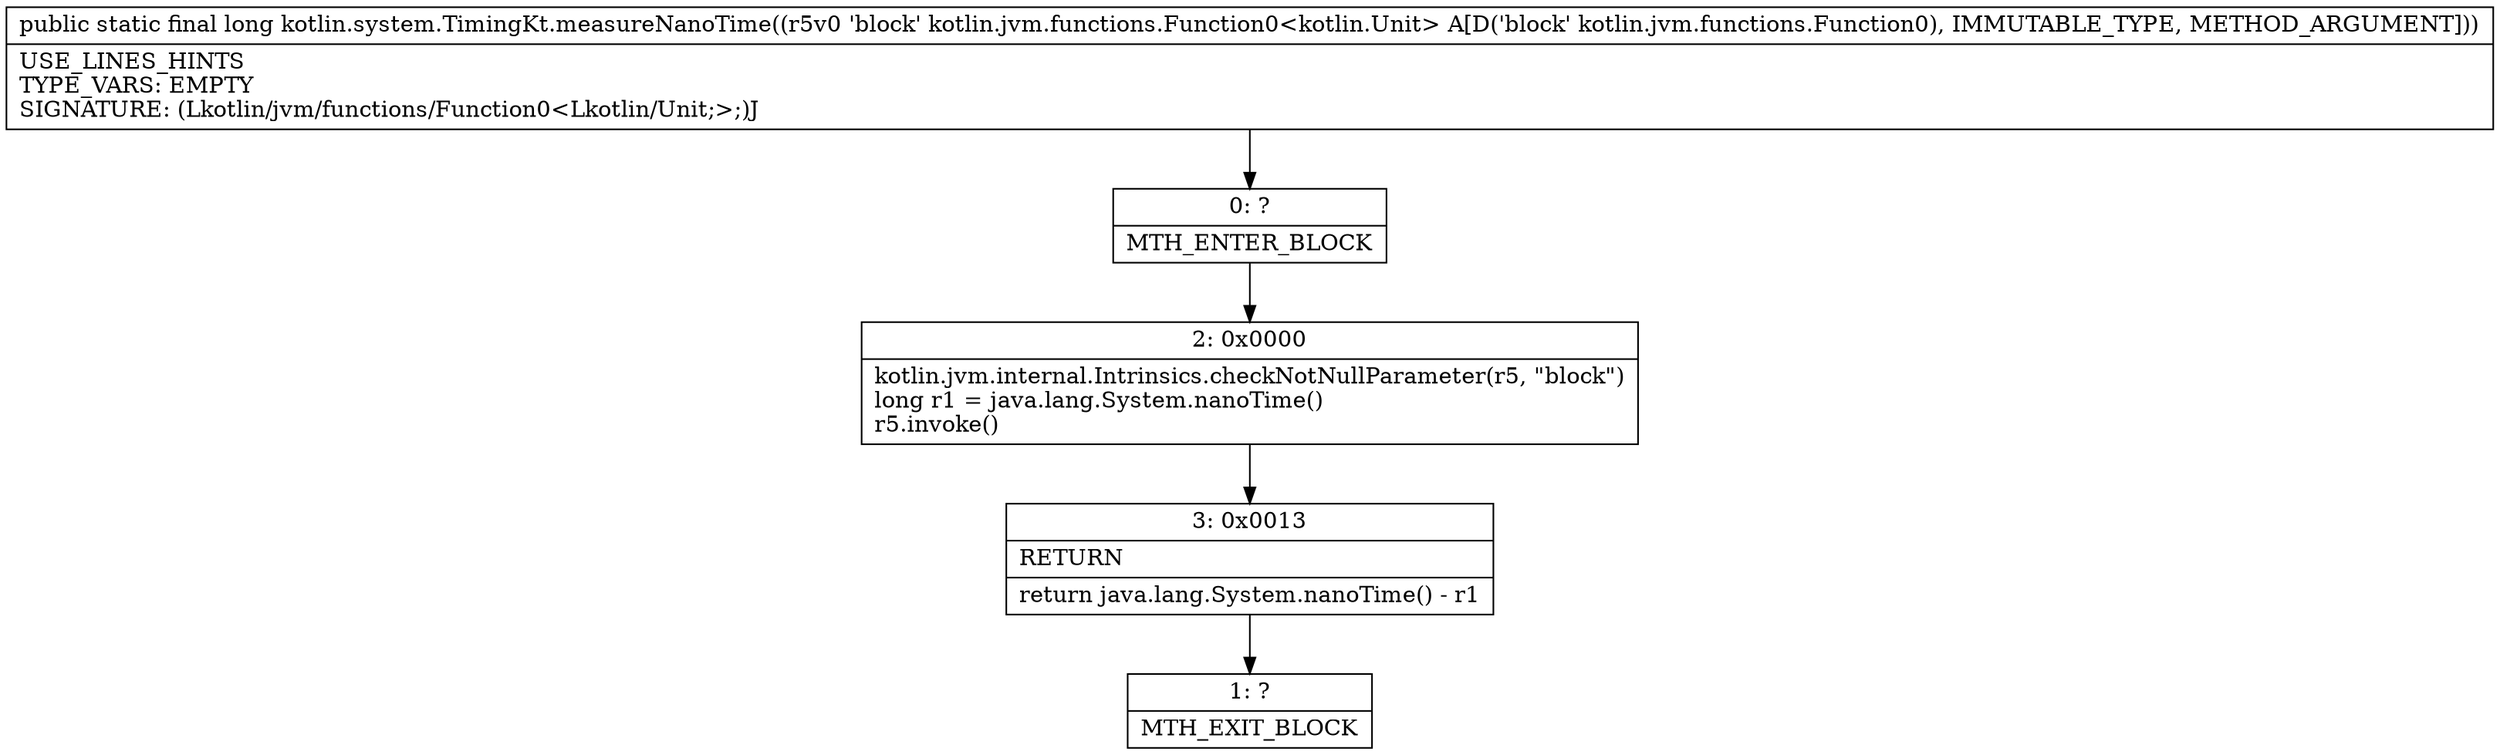 digraph "CFG forkotlin.system.TimingKt.measureNanoTime(Lkotlin\/jvm\/functions\/Function0;)J" {
Node_0 [shape=record,label="{0\:\ ?|MTH_ENTER_BLOCK\l}"];
Node_2 [shape=record,label="{2\:\ 0x0000|kotlin.jvm.internal.Intrinsics.checkNotNullParameter(r5, \"block\")\llong r1 = java.lang.System.nanoTime()\lr5.invoke()\l}"];
Node_3 [shape=record,label="{3\:\ 0x0013|RETURN\l|return java.lang.System.nanoTime() \- r1\l}"];
Node_1 [shape=record,label="{1\:\ ?|MTH_EXIT_BLOCK\l}"];
MethodNode[shape=record,label="{public static final long kotlin.system.TimingKt.measureNanoTime((r5v0 'block' kotlin.jvm.functions.Function0\<kotlin.Unit\> A[D('block' kotlin.jvm.functions.Function0), IMMUTABLE_TYPE, METHOD_ARGUMENT]))  | USE_LINES_HINTS\lTYPE_VARS: EMPTY\lSIGNATURE: (Lkotlin\/jvm\/functions\/Function0\<Lkotlin\/Unit;\>;)J\l}"];
MethodNode -> Node_0;Node_0 -> Node_2;
Node_2 -> Node_3;
Node_3 -> Node_1;
}

